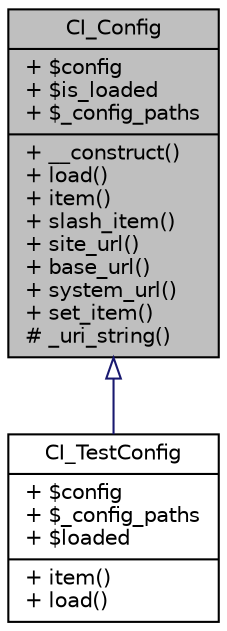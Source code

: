 digraph "CI_Config"
{
 // LATEX_PDF_SIZE
  edge [fontname="Helvetica",fontsize="10",labelfontname="Helvetica",labelfontsize="10"];
  node [fontname="Helvetica",fontsize="10",shape=record];
  Node0 [label="{CI_Config\n|+ $config\l+ $is_loaded\l+ $_config_paths\l|+ __construct()\l+ load()\l+ item()\l+ slash_item()\l+ site_url()\l+ base_url()\l+ system_url()\l+ set_item()\l# _uri_string()\l}",height=0.2,width=0.4,color="black", fillcolor="grey75", style="filled", fontcolor="black",tooltip=" "];
  Node0 -> Node1 [dir="back",color="midnightblue",fontsize="10",style="solid",arrowtail="onormal",fontname="Helvetica"];
  Node1 [label="{CI_TestConfig\n|+ $config\l+ $_config_paths\l+ $loaded\l|+ item()\l+ load()\l}",height=0.2,width=0.4,color="black", fillcolor="white", style="filled",URL="$class_c_i___test_config.html",tooltip=" "];
}
